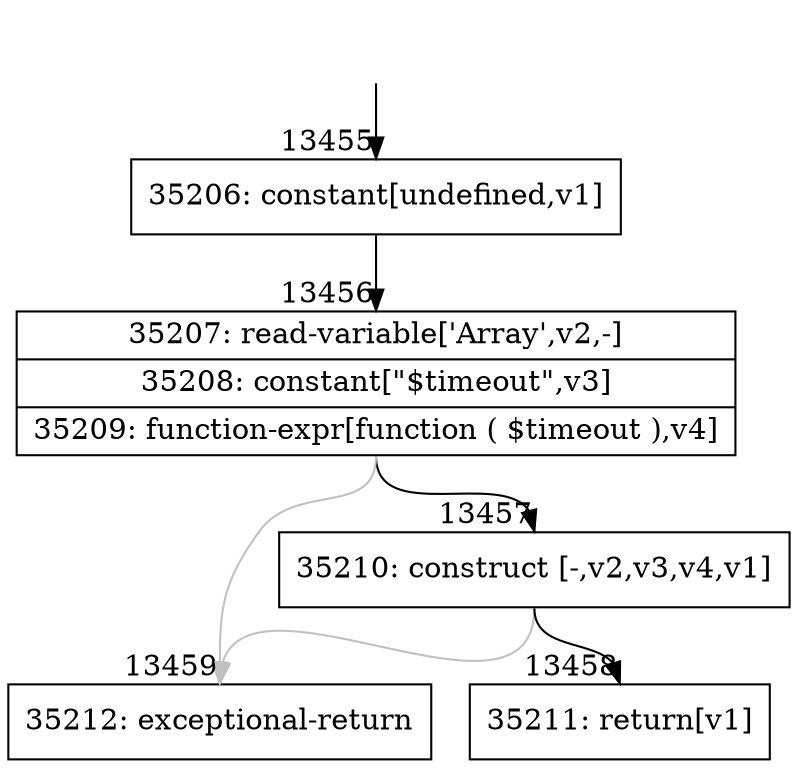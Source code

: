 digraph {
rankdir="TD"
BB_entry1042[shape=none,label=""];
BB_entry1042 -> BB13455 [tailport=s, headport=n, headlabel="    13455"]
BB13455 [shape=record label="{35206: constant[undefined,v1]}" ] 
BB13455 -> BB13456 [tailport=s, headport=n, headlabel="      13456"]
BB13456 [shape=record label="{35207: read-variable['Array',v2,-]|35208: constant[\"$timeout\",v3]|35209: function-expr[function ( $timeout ),v4]}" ] 
BB13456 -> BB13457 [tailport=s, headport=n, headlabel="      13457"]
BB13456 -> BB13459 [tailport=s, headport=n, color=gray, headlabel="      13459"]
BB13457 [shape=record label="{35210: construct [-,v2,v3,v4,v1]}" ] 
BB13457 -> BB13458 [tailport=s, headport=n, headlabel="      13458"]
BB13457 -> BB13459 [tailport=s, headport=n, color=gray]
BB13458 [shape=record label="{35211: return[v1]}" ] 
BB13459 [shape=record label="{35212: exceptional-return}" ] 
//#$~ 20371
}
